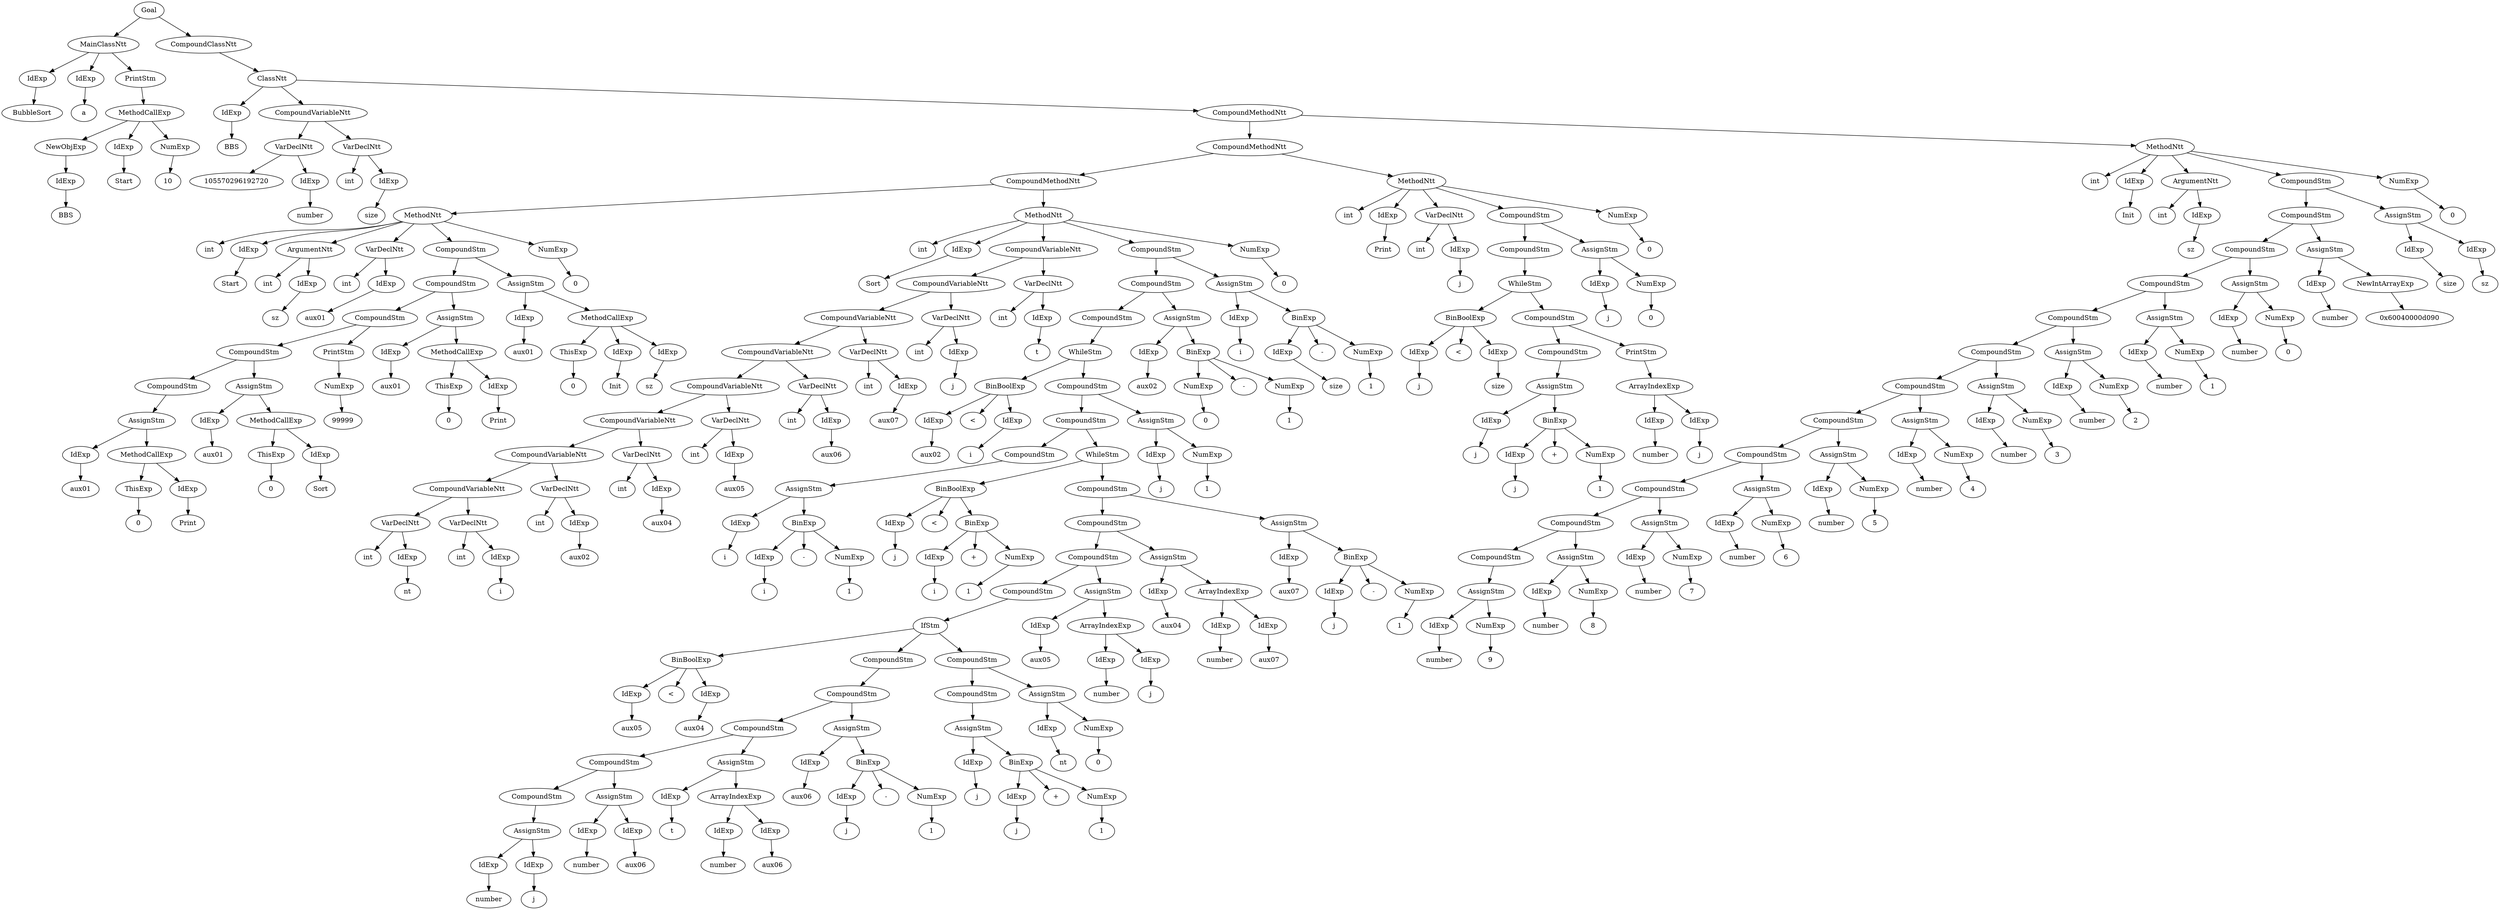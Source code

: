 digraph my_graph {
105578886121168;
105578886121168[label = "Goal"];
105578886121168->105578886131488;
105578886131488[label = "MainClassNtt"];
105578886131488->105570296192976
105570296192976[label = "IdExp"];
105570296192976->105570296192984;
105570296192984[label = "BubbleSort"];
105578886131488->105570296192944
105570296192944[label = "IdExp"];
105570296192944->105570296192952;
105570296192952[label = "a"];
105578886131488->105570296192784;
105570296192784[label = "PrintStm"];
105570296192784->105578886131536
105578886131536[label = "MethodCallExp"];
105578886131536->105570296192880
105570296192880[label = "NewObjExp"];
105570296192880->105570296192912
105570296192912[label = "IdExp"];
105570296192912->105570296192920;
105570296192920[label = "BBS"];
105578886131536->105570296192848
105570296192848[label = "IdExp"];
105570296192848->105570296192856;
105570296192856[label = "Start"];
105578886131536->105570296192816
105570296192816[label = "NumExp"];
105570296192816->105570296192824;
105570296192824[label = "10"];
105578886121168->105578886121216;
105578886121216[label = "CompoundClassNtt"];
105578886121216->105587476053904;
105587476053904[label = "ClassNtt"];
105587476053904->105570296192752
105570296192752[label = "IdExp"];
105570296192752->105570296192760;
105570296192760[label = "BBS"];
105587476053904->105578886131152;
105578886131152[label = "CompoundVariableNtt"];
105578886131152->105578886131344;
105578886131344[label = "VarDeclNtt"];
105578886131344->105570296192720;
105578886131344->105570296192688
105570296192688[label = "IdExp"];
105570296192688->105570296192696;
105570296192696[label = "number"];
105578886131152->105578886131200;
105578886131200[label = "VarDeclNtt"];
105578886131200->105570296192656;
105570296192656[label = "int" ];
105578886131200->105570296192624
105570296192624[label = "IdExp"];
105570296192624->105570296192632;
105570296192632[label = "size"];
105587476053904->105578886121264;
105578886121264[label = "CompoundMethodNtt"];
105578886121264->105578886123328;
105578886123328[label = "CompoundMethodNtt"];
105578886123328->105578886124384;
105578886124384[label = "CompoundMethodNtt"];
105578886124384->105604655923040;
105604655923040[label = "MethodNtt"];
105604655923040->105570296192592;
105570296192592[label = "int" ];
105604655923040->105570296192560
105570296192560[label = "IdExp"];
105570296192560->105570296192568;
105570296192568[label = "Start"];
105604655923040->105578886131008;
105578886131008[label = "ArgumentNtt"];
105578886131008->105570296192528;
105570296192528[label = "int" ];
105578886131008->105570296192496
105570296192496[label = "IdExp"];
105570296192496->105570296192504;
105570296192504[label = "sz"];
105604655923040->105578886130864;
105578886130864[label = "VarDeclNtt"];
105578886130864->105570296192464;
105570296192464[label = "int" ];
105578886130864->105570296192432
105570296192432[label = "IdExp"];
105570296192432->105570296192440;
105570296192440[label = "aux01"];
105604655923040->105578886129760;
105578886129760[label = "CompoundStm"];
105578886129760->105578886129808;
105578886129808[label = "CompoundStm"];
105578886129808->105578886129856;
105578886129856[label = "CompoundStm"];
105578886129856->105578886129904;
105578886129904[label = "CompoundStm"];
105578886129904->105578886129952;
105578886129952[label = "CompoundStm"];
105578886129952->105578886130000;
105578886130000[label = "AssignStm"];
105578886130000->105570296192016
105570296192016[label = "IdExp"];
105570296192016->105570296192024;
105570296192024[label = "aux01"];
105578886130000->105578886130048
105578886130048[label = "MethodCallExp"];
105578886130048->105570296191984
105570296191984[label = "ThisExp"];
105570296191984->105570296191992;
105570296191992[label = "0"];
105578886130048->105570296191952
105570296191952[label = "IdExp"];
105570296191952->105570296191960;
105570296191960[label = "Print"];
105578886129904->105578886130192;
105578886130192[label = "AssignStm"];
105578886130192->105570296192112
105570296192112[label = "IdExp"];
105570296192112->105570296192120;
105570296192120[label = "aux01"];
105578886130192->105578886130240
105578886130240[label = "MethodCallExp"];
105578886130240->105570296192080
105570296192080[label = "ThisExp"];
105570296192080->105570296192088;
105570296192088[label = "0"];
105578886130240->105570296192048
105570296192048[label = "IdExp"];
105570296192048->105570296192056;
105570296192056[label = "Sort"];
105578886129856->105570296192144;
105570296192144[label = "PrintStm"];
105570296192144->105570296192176
105570296192176[label = "NumExp"];
105570296192176->105570296192184;
105570296192184[label = "99999"];
105578886129808->105578886130384;
105578886130384[label = "AssignStm"];
105578886130384->105570296192272
105570296192272[label = "IdExp"];
105570296192272->105570296192280;
105570296192280[label = "aux01"];
105578886130384->105578886130432
105578886130432[label = "MethodCallExp"];
105578886130432->105570296192240
105570296192240[label = "ThisExp"];
105570296192240->105570296192248;
105570296192248[label = "0"];
105578886130432->105570296192208
105570296192208[label = "IdExp"];
105570296192208->105570296192216;
105570296192216[label = "Print"];
105578886129760->105578886130576;
105578886130576[label = "AssignStm"];
105578886130576->105570296192400
105570296192400[label = "IdExp"];
105570296192400->105570296192408;
105570296192408[label = "aux01"];
105578886130576->105578886130624
105578886130624[label = "MethodCallExp"];
105578886130624->105570296192368
105570296192368[label = "ThisExp"];
105570296192368->105570296192376;
105570296192376[label = "0"];
105578886130624->105570296192336
105570296192336[label = "IdExp"];
105570296192336->105570296192344;
105570296192344[label = "Init"];
105578886130624->105570296192304
105570296192304[label = "IdExp"];
105570296192304->105570296192312;
105570296192312[label = "sz"];
105604655923040->105570296191920
105570296191920[label = "NumExp"];
105570296191920->105570296191928;
105570296191928[label = "0"];
105578886124384->105604655922944;
105604655922944[label = "MethodNtt"];
105604655922944->105570296191888;
105570296191888[label = "int" ];
105604655922944->105570296191856
105570296191856[label = "IdExp"];
105570296191856->105570296191864;
105570296191864[label = "Sort"];
105604655922944->105578886128368;
105578886128368[label = "CompoundVariableNtt"];
105578886128368->105578886128512;
105578886128512[label = "CompoundVariableNtt"];
105578886128512->105578886128656;
105578886128656[label = "CompoundVariableNtt"];
105578886128656->105578886128800;
105578886128800[label = "CompoundVariableNtt"];
105578886128800->105578886128944;
105578886128944[label = "CompoundVariableNtt"];
105578886128944->105578886129088;
105578886129088[label = "CompoundVariableNtt"];
105578886129088->105578886129232;
105578886129232[label = "CompoundVariableNtt"];
105578886129232->105578886129376;
105578886129376[label = "CompoundVariableNtt"];
105578886129376->105578886129568;
105578886129568[label = "VarDeclNtt"];
105578886129568->105570296191824;
105570296191824[label = "int" ];
105578886129568->105570296191792
105570296191792[label = "IdExp"];
105570296191792->105570296191800;
105570296191800[label = "nt"];
105578886129376->105578886129424;
105578886129424[label = "VarDeclNtt"];
105578886129424->105570296191760;
105570296191760[label = "int" ];
105578886129424->105570296191728
105570296191728[label = "IdExp"];
105570296191728->105570296191736;
105570296191736[label = "i"];
105578886129232->105578886129280;
105578886129280[label = "VarDeclNtt"];
105578886129280->105570296191696;
105570296191696[label = "int" ];
105578886129280->105570296191664
105570296191664[label = "IdExp"];
105570296191664->105570296191672;
105570296191672[label = "aux02"];
105578886129088->105578886129136;
105578886129136[label = "VarDeclNtt"];
105578886129136->105570296191632;
105570296191632[label = "int" ];
105578886129136->105570296191600
105570296191600[label = "IdExp"];
105570296191600->105570296191608;
105570296191608[label = "aux04"];
105578886128944->105578886128992;
105578886128992[label = "VarDeclNtt"];
105578886128992->105570296191568;
105570296191568[label = "int" ];
105578886128992->105570296191536
105570296191536[label = "IdExp"];
105570296191536->105570296191544;
105570296191544[label = "aux05"];
105578886128800->105578886128848;
105578886128848[label = "VarDeclNtt"];
105578886128848->105570296191504;
105570296191504[label = "int" ];
105578886128848->105570296191472
105570296191472[label = "IdExp"];
105570296191472->105570296191480;
105570296191480[label = "aux06"];
105578886128656->105578886128704;
105578886128704[label = "VarDeclNtt"];
105578886128704->105570296191440;
105570296191440[label = "int" ];
105578886128704->105570296191408
105570296191408[label = "IdExp"];
105570296191408->105570296191416;
105570296191416[label = "aux07"];
105578886128512->105578886128560;
105578886128560[label = "VarDeclNtt"];
105578886128560->105570296191376;
105570296191376[label = "int" ];
105578886128560->105570296191344
105570296191344[label = "IdExp"];
105570296191344->105570296191352;
105570296191352[label = "j"];
105578886128368->105578886128416;
105578886128416[label = "VarDeclNtt"];
105578886128416->105570296191312;
105570296191312[label = "int" ];
105578886128416->105570296191280
105570296191280[label = "IdExp"];
105570296191280->105570296191288;
105570296191288[label = "t"];
105604655922944->105578886124432;
105578886124432[label = "CompoundStm"];
105578886124432->105578886124480;
105578886124480[label = "CompoundStm"];
105578886124480->105578886124528;
105578886124528[label = "CompoundStm"];
105578886124528->105578886124576;
105578886124576[label = "WhileStm"];
105578886124576->105578886127888;
105578886127888[label = "BinBoolExp"];
105578886127888->105570296191056
105570296191056[label = "IdExp"];
105570296191056->105570296191064;
105570296191064[label = "aux02"];
105578886127888->105578886127912;
105578886127912[label = "<" ];
105578886127888->105570296191024
105570296191024[label = "IdExp"];
105570296191024->105570296191032;
105570296191032[label = "i"];
105578886124576->105578886124624;
105578886124624[label = "CompoundStm"];
105578886124624->105578886124672;
105578886124672[label = "CompoundStm"];
105578886124672->105578886124720;
105578886124720[label = "CompoundStm"];
105578886124720->105578886124768;
105578886124768[label = "AssignStm"];
105578886124768->105570296189904
105570296189904[label = "IdExp"];
105570296189904->105570296189912;
105570296189912[label = "i"];
105578886124768->105578886124816;
105578886124816[label = "BinExp"];
105578886124816->105570296189872
105570296189872[label = "IdExp"];
105570296189872->105570296189880;
105570296189880[label = "i"];
105578886124816->105578886124840;
105578886124840[label = "-" ];
105578886124816->105570296189840
105570296189840[label = "NumExp"];
105570296189840->105570296189848;
105570296189848[label = "1"];
105578886124672->105578886124960;
105578886124960[label = "WhileStm"];
105578886124960->105578886127600;
105578886127600[label = "BinBoolExp"];
105578886127600->105570296190928
105570296190928[label = "IdExp"];
105570296190928->105570296190936;
105570296190936[label = "j"];
105578886127600->105578886127624;
105578886127624[label = "<" ];
105578886127600->105578886127648;
105578886127648[label = "BinExp"];
105578886127648->105570296190896
105570296190896[label = "IdExp"];
105570296190896->105570296190904;
105570296190904[label = "i"];
105578886127648->105578886127672;
105578886127672[label = "+" ];
105578886127648->105570296190864
105570296190864[label = "NumExp"];
105570296190864->105570296190872;
105570296190872[label = "1"];
105578886124960->105578886125008;
105578886125008[label = "CompoundStm"];
105578886125008->105578886125056;
105578886125056[label = "CompoundStm"];
105578886125056->105578886125104;
105578886125104[label = "CompoundStm"];
105578886125104->105578886125152;
105578886125152[label = "CompoundStm"];
105578886125152->105578886125200;
105578886125200[label = "IfStm"];
105578886125200->105578886126784;
105578886126784[label = "BinBoolExp"];
105578886126784->105570296190544
105570296190544[label = "IdExp"];
105570296190544->105570296190552;
105570296190552[label = "aux05"];
105578886126784->105578886126808;
105578886126808[label = "<" ];
105578886126784->105570296190512
105570296190512[label = "IdExp"];
105570296190512->105570296190520;
105570296190520[label = "aux04"];
105578886125200->105578886125632;
105578886125632[label = "CompoundStm"];
105578886125632->105578886125680;
105578886125680[label = "CompoundStm"];
105578886125680->105578886125728;
105578886125728[label = "CompoundStm"];
105578886125728->105578886125776;
105578886125776[label = "CompoundStm"];
105578886125776->105578886125824;
105578886125824[label = "CompoundStm"];
105578886125824->105578886125872;
105578886125872[label = "AssignStm"];
105578886125872->105570296190160
105570296190160[label = "IdExp"];
105570296190160->105570296190168;
105570296190168[label = "number"];
105578886125872->105570296190128
105570296190128[label = "IdExp"];
105570296190128->105570296190136;
105570296190136[label = "j"];
105578886125776->105578886126064;
105578886126064[label = "AssignStm"];
105578886126064->105570296190288
105570296190288[label = "IdExp"];
105570296190288->105570296190296;
105570296190296[label = "number"];
105578886126064->105570296190256
105570296190256[label = "IdExp"];
105570296190256->105570296190264;
105570296190264[label = "aux06"];
105578886125728->105578886126352;
105578886126352[label = "AssignStm"];
105578886126352->105570296190384
105570296190384[label = "IdExp"];
105570296190384->105570296190392;
105570296190392[label = "t"];
105578886126352->105578886126400
105578886126400[label = "ArrayIndexExp"];
105578886126400->105570296190352
105570296190352[label = "IdExp"];
105570296190352->105570296190360;
105570296190360[label = "number"];
105578886126400->105570296190320
105570296190320[label = "IdExp"];
105570296190320->105570296190328;
105570296190328[label = "aux06"];
105578886125680->105578886126592;
105578886126592[label = "AssignStm"];
105578886126592->105570296190480
105570296190480[label = "IdExp"];
105570296190480->105570296190488;
105570296190488[label = "aux06"];
105578886126592->105578886126640;
105578886126640[label = "BinExp"];
105578886126640->105570296190448
105570296190448[label = "IdExp"];
105570296190448->105570296190456;
105570296190456[label = "j"];
105578886126640->105578886126664;
105578886126664[label = "-" ];
105578886126640->105570296190416
105570296190416[label = "NumExp"];
105570296190416->105570296190424;
105570296190424[label = "1"];
105578886125200->105578886125248;
105578886125248[label = "CompoundStm"];
105578886125248->105578886125296;
105578886125296[label = "CompoundStm"];
105578886125296->105578886125344;
105578886125344[label = "AssignStm"];
105578886125344->105570296190000
105570296190000[label = "IdExp"];
105570296190000->105570296190008;
105570296190008[label = "j"];
105578886125344->105578886125392;
105578886125392[label = "BinExp"];
105578886125392->105570296189968
105570296189968[label = "IdExp"];
105570296189968->105570296189976;
105570296189976[label = "j"];
105578886125392->105578886125416;
105578886125416[label = "+" ];
105578886125392->105570296189936
105570296189936[label = "NumExp"];
105570296189936->105570296189944;
105570296189944[label = "1"];
105578886125248->105578886125536;
105578886125536[label = "AssignStm"];
105578886125536->105570296190064
105570296190064[label = "IdExp"];
105570296190064->105570296190072;
105570296190072[label = "nt"];
105578886125536->105570296190032
105570296190032[label = "NumExp"];
105570296190032->105570296190040;
105570296190040[label = "0"];
105578886125104->105578886126928;
105578886126928[label = "AssignStm"];
105578886126928->105570296190640
105570296190640[label = "IdExp"];
105570296190640->105570296190648;
105570296190648[label = "aux05"];
105578886126928->105578886126976
105578886126976[label = "ArrayIndexExp"];
105578886126976->105570296190608
105570296190608[label = "IdExp"];
105570296190608->105570296190616;
105570296190616[label = "number"];
105578886126976->105570296190576
105570296190576[label = "IdExp"];
105570296190576->105570296190584;
105570296190584[label = "j"];
105578886125056->105578886127168;
105578886127168[label = "AssignStm"];
105578886127168->105570296190736
105570296190736[label = "IdExp"];
105570296190736->105570296190744;
105570296190744[label = "aux04"];
105578886127168->105578886127216
105578886127216[label = "ArrayIndexExp"];
105578886127216->105570296190704
105570296190704[label = "IdExp"];
105570296190704->105570296190712;
105570296190712[label = "number"];
105578886127216->105570296190672
105570296190672[label = "IdExp"];
105570296190672->105570296190680;
105570296190680[label = "aux07"];
105578886125008->105578886127408;
105578886127408[label = "AssignStm"];
105578886127408->105570296190832
105570296190832[label = "IdExp"];
105570296190832->105570296190840;
105570296190840[label = "aux07"];
105578886127408->105578886127456;
105578886127456[label = "BinExp"];
105578886127456->105570296190800
105570296190800[label = "IdExp"];
105570296190800->105570296190808;
105570296190808[label = "j"];
105578886127456->105578886127480;
105578886127480[label = "-" ];
105578886127456->105570296190768
105570296190768[label = "NumExp"];
105570296190768->105570296190776;
105570296190776[label = "1"];
105578886124624->105578886127792;
105578886127792[label = "AssignStm"];
105578886127792->105570296190992
105570296190992[label = "IdExp"];
105570296190992->105570296191000;
105570296191000[label = "j"];
105578886127792->105570296190960
105570296190960[label = "NumExp"];
105570296190960->105570296190968;
105570296190968[label = "1"];
105578886124480->105578886128032;
105578886128032[label = "AssignStm"];
105578886128032->105570296191152
105570296191152[label = "IdExp"];
105570296191152->105570296191160;
105570296191160[label = "aux02"];
105578886128032->105578886128080;
105578886128080[label = "BinExp"];
105578886128080->105570296191120
105570296191120[label = "NumExp"];
105570296191120->105570296191128;
105570296191128[label = "0"];
105578886128080->105578886128104;
105578886128104[label = "-" ];
105578886128080->105570296191088
105570296191088[label = "NumExp"];
105570296191088->105570296191096;
105570296191096[label = "1"];
105578886124432->105578886128176;
105578886128176[label = "AssignStm"];
105578886128176->105570296191248
105570296191248[label = "IdExp"];
105570296191248->105570296191256;
105570296191256[label = "i"];
105578886128176->105578886128224;
105578886128224[label = "BinExp"];
105578886128224->105570296191216
105570296191216[label = "IdExp"];
105570296191216->105570296191224;
105570296191224[label = "size"];
105578886128224->105578886128248;
105578886128248[label = "-" ];
105578886128224->105570296191184
105570296191184[label = "NumExp"];
105570296191184->105570296191192;
105570296191192[label = "1"];
105604655922944->105570296189808
105570296189808[label = "NumExp"];
105570296189808->105570296189816;
105570296189816[label = "0"];
105578886123328->105604655922848;
105604655922848[label = "MethodNtt"];
105604655922848->105570296189776;
105570296189776[label = "int" ];
105604655922848->105570296189744
105570296189744[label = "IdExp"];
105570296189744->105570296189752;
105570296189752[label = "Print"];
105604655922848->105578886124240;
105578886124240[label = "VarDeclNtt"];
105578886124240->105570296189712;
105570296189712[label = "int" ];
105578886124240->105570296189680
105570296189680[label = "IdExp"];
105570296189680->105570296189688;
105570296189688[label = "j"];
105604655922848->105578886123376;
105578886123376[label = "CompoundStm"];
105578886123376->105578886123424;
105578886123424[label = "CompoundStm"];
105578886123424->105578886123472;
105578886123472[label = "WhileStm"];
105578886123472->105578886123952;
105578886123952[label = "BinBoolExp"];
105578886123952->105570296189584
105570296189584[label = "IdExp"];
105570296189584->105570296189592;
105570296189592[label = "j"];
105578886123952->105578886123976;
105578886123976[label = "<" ];
105578886123952->105570296189552
105570296189552[label = "IdExp"];
105570296189552->105570296189560;
105570296189560[label = "size"];
105578886123472->105578886123520;
105578886123520[label = "CompoundStm"];
105578886123520->105578886123568;
105578886123568[label = "CompoundStm"];
105578886123568->105578886123616;
105578886123616[label = "AssignStm"];
105578886123616->105570296189424
105570296189424[label = "IdExp"];
105570296189424->105570296189432;
105570296189432[label = "j"];
105578886123616->105578886123664;
105578886123664[label = "BinExp"];
105578886123664->105570296189392
105570296189392[label = "IdExp"];
105570296189392->105570296189400;
105570296189400[label = "j"];
105578886123664->105578886123688;
105578886123688[label = "+" ];
105578886123664->105570296189360
105570296189360[label = "NumExp"];
105570296189360->105570296189368;
105570296189368[label = "1"];
105578886123520->105570296189456;
105570296189456[label = "PrintStm"];
105570296189456->105578886123808
105578886123808[label = "ArrayIndexExp"];
105578886123808->105570296189520
105570296189520[label = "IdExp"];
105570296189520->105570296189528;
105570296189528[label = "number"];
105578886123808->105570296189488
105570296189488[label = "IdExp"];
105570296189488->105570296189496;
105570296189496[label = "j"];
105578886123376->105578886124096;
105578886124096[label = "AssignStm"];
105578886124096->105570296189648
105570296189648[label = "IdExp"];
105570296189648->105570296189656;
105570296189656[label = "j"];
105578886124096->105570296189616
105570296189616[label = "NumExp"];
105570296189616->105570296189624;
105570296189624[label = "0"];
105604655922848->105570296189328
105570296189328[label = "NumExp"];
105570296189328->105570296189336;
105570296189336[label = "0"];
105578886121264->105604655922752;
105604655922752[label = "MethodNtt"];
105604655922752->105570296189296;
105570296189296[label = "int" ];
105604655922752->105570296189264
105570296189264[label = "IdExp"];
105570296189264->105570296189272;
105570296189272[label = "Init"];
105604655922752->105578886123184;
105578886123184[label = "ArgumentNtt"];
105578886123184->105570296189232;
105570296189232[label = "int" ];
105578886123184->105570296189200
105570296189200[label = "IdExp"];
105570296189200->105570296189208;
105570296189208[label = "sz"];
105604655922752->105578886121312;
105578886121312[label = "CompoundStm"];
105578886121312->105578886121360;
105578886121360[label = "CompoundStm"];
105578886121360->105578886121408;
105578886121408[label = "CompoundStm"];
105578886121408->105578886121456;
105578886121456[label = "CompoundStm"];
105578886121456->105578886121504;
105578886121504[label = "CompoundStm"];
105578886121504->105578886121552;
105578886121552[label = "CompoundStm"];
105578886121552->105578886121600;
105578886121600[label = "CompoundStm"];
105578886121600->105578886121648;
105578886121648[label = "CompoundStm"];
105578886121648->105578886121696;
105578886121696[label = "CompoundStm"];
105578886121696->105578886121744;
105578886121744[label = "CompoundStm"];
105578886121744->105578886121792;
105578886121792[label = "CompoundStm"];
105578886121792->105578886121840;
105578886121840[label = "CompoundStm"];
105578886121840->105578886121888;
105578886121888[label = "AssignStm"];
105578886121888->105570296188144
105570296188144[label = "IdExp"];
105570296188144->105570296188152;
105570296188152[label = "number"];
105578886121888->105570296188112
105570296188112[label = "NumExp"];
105570296188112->105570296188120;
105570296188120[label = "9"];
105578886121792->105578886121984;
105578886121984[label = "AssignStm"];
105578886121984->105570296188240
105570296188240[label = "IdExp"];
105570296188240->105570296188248;
105570296188248[label = "number"];
105578886121984->105570296188208
105570296188208[label = "NumExp"];
105570296188208->105570296188216;
105570296188216[label = "8"];
105578886121744->105578886122080;
105578886122080[label = "AssignStm"];
105578886122080->105570296188336
105570296188336[label = "IdExp"];
105570296188336->105570296188344;
105570296188344[label = "number"];
105578886122080->105570296188304
105570296188304[label = "NumExp"];
105570296188304->105570296188312;
105570296188312[label = "7"];
105578886121696->105578886122176;
105578886122176[label = "AssignStm"];
105578886122176->105570296188432
105570296188432[label = "IdExp"];
105570296188432->105570296188440;
105570296188440[label = "number"];
105578886122176->105570296188400
105570296188400[label = "NumExp"];
105570296188400->105570296188408;
105570296188408[label = "6"];
105578886121648->105578886122272;
105578886122272[label = "AssignStm"];
105578886122272->105570296188528
105570296188528[label = "IdExp"];
105570296188528->105570296188536;
105570296188536[label = "number"];
105578886122272->105570296188496
105570296188496[label = "NumExp"];
105570296188496->105570296188504;
105570296188504[label = "5"];
105578886121600->105578886122368;
105578886122368[label = "AssignStm"];
105578886122368->105570296188624
105570296188624[label = "IdExp"];
105570296188624->105570296188632;
105570296188632[label = "number"];
105578886122368->105570296188592
105570296188592[label = "NumExp"];
105570296188592->105570296188600;
105570296188600[label = "4"];
105578886121552->105578886122464;
105578886122464[label = "AssignStm"];
105578886122464->105570296188720
105570296188720[label = "IdExp"];
105570296188720->105570296188728;
105570296188728[label = "number"];
105578886122464->105570296188688
105570296188688[label = "NumExp"];
105570296188688->105570296188696;
105570296188696[label = "3"];
105578886121504->105578886122560;
105578886122560[label = "AssignStm"];
105578886122560->105570296188816
105570296188816[label = "IdExp"];
105570296188816->105570296188824;
105570296188824[label = "number"];
105578886122560->105570296188784
105570296188784[label = "NumExp"];
105570296188784->105570296188792;
105570296188792[label = "2"];
105578886121456->105578886122656;
105578886122656[label = "AssignStm"];
105578886122656->105570296188912
105570296188912[label = "IdExp"];
105570296188912->105570296188920;
105570296188920[label = "number"];
105578886122656->105570296188880
105570296188880[label = "NumExp"];
105570296188880->105570296188888;
105570296188888[label = "1"];
105578886121408->105578886122752;
105578886122752[label = "AssignStm"];
105578886122752->105570296189008
105570296189008[label = "IdExp"];
105570296189008->105570296189016;
105570296189016[label = "number"];
105578886122752->105570296188976
105570296188976[label = "NumExp"];
105570296188976->105570296188984;
105570296188984[label = "0"];
105578886121360->105578886122848;
105578886122848[label = "AssignStm"];
105578886122848->105570296189104
105570296189104[label = "IdExp"];
105570296189104->105570296189112;
105570296189112[label = "number"];
105578886122848->105570296189040
105570296189040[label = "NewIntArrayExp"];
105570296189040->105570296189048;
105570296189048[label = "0x60040000d090"];
105578886121312->105578886122992;
105578886122992[label = "AssignStm"];
105578886122992->105570296189168
105570296189168[label = "IdExp"];
105570296189168->105570296189176;
105570296189176[label = "size"];
105578886122992->105570296189136
105570296189136[label = "IdExp"];
105570296189136->105570296189144;
105570296189144[label = "sz"];
105604655922752->105570296188048
105570296188048[label = "NumExp"];
105570296188048->105570296188056;
105570296188056[label = "0"];

}